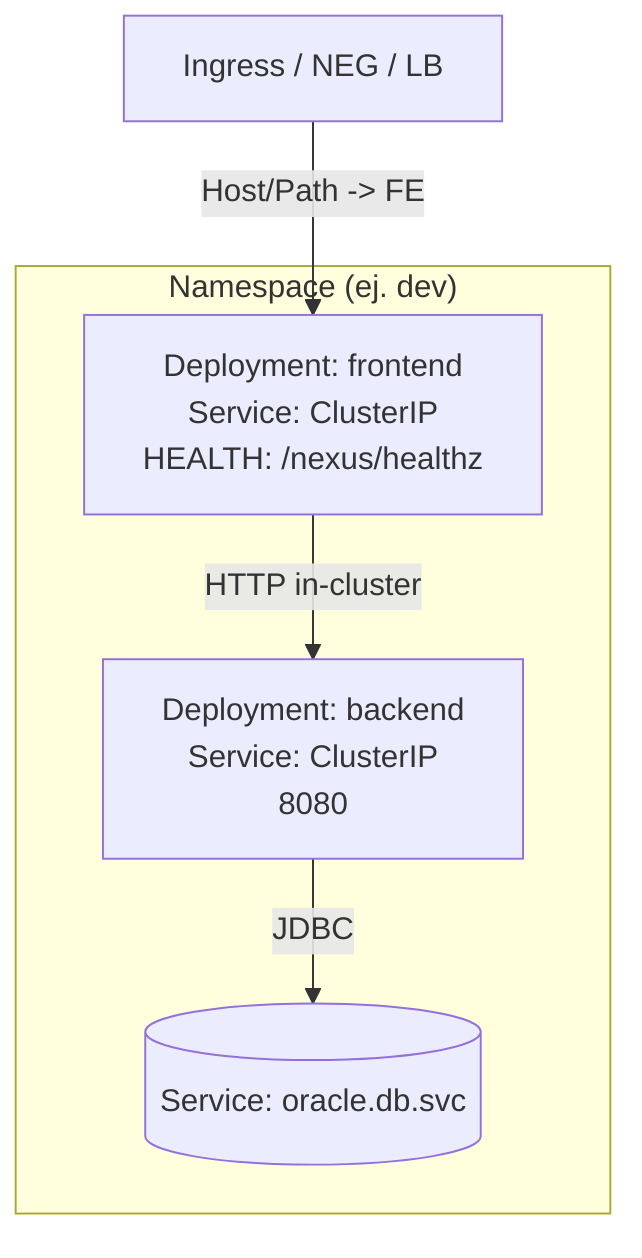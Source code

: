 graph TB
  subgraph NS_ENV ["Namespace (ej. dev)"]
    direction TB
    FE[Deployment: frontend<br/>Service: ClusterIP<br/>HEALTH: /nexus/healthz]
    BE[Deployment: backend<br/>Service: ClusterIP<br/>8080]
    ORA[(Service: oracle.db.svc)]

    FE -->|HTTP in-cluster| BE
    BE -->|JDBC| ORA
  end

  IGW[Ingress / NEG / LB]
  IGW -->|Host/Path -> FE| FE